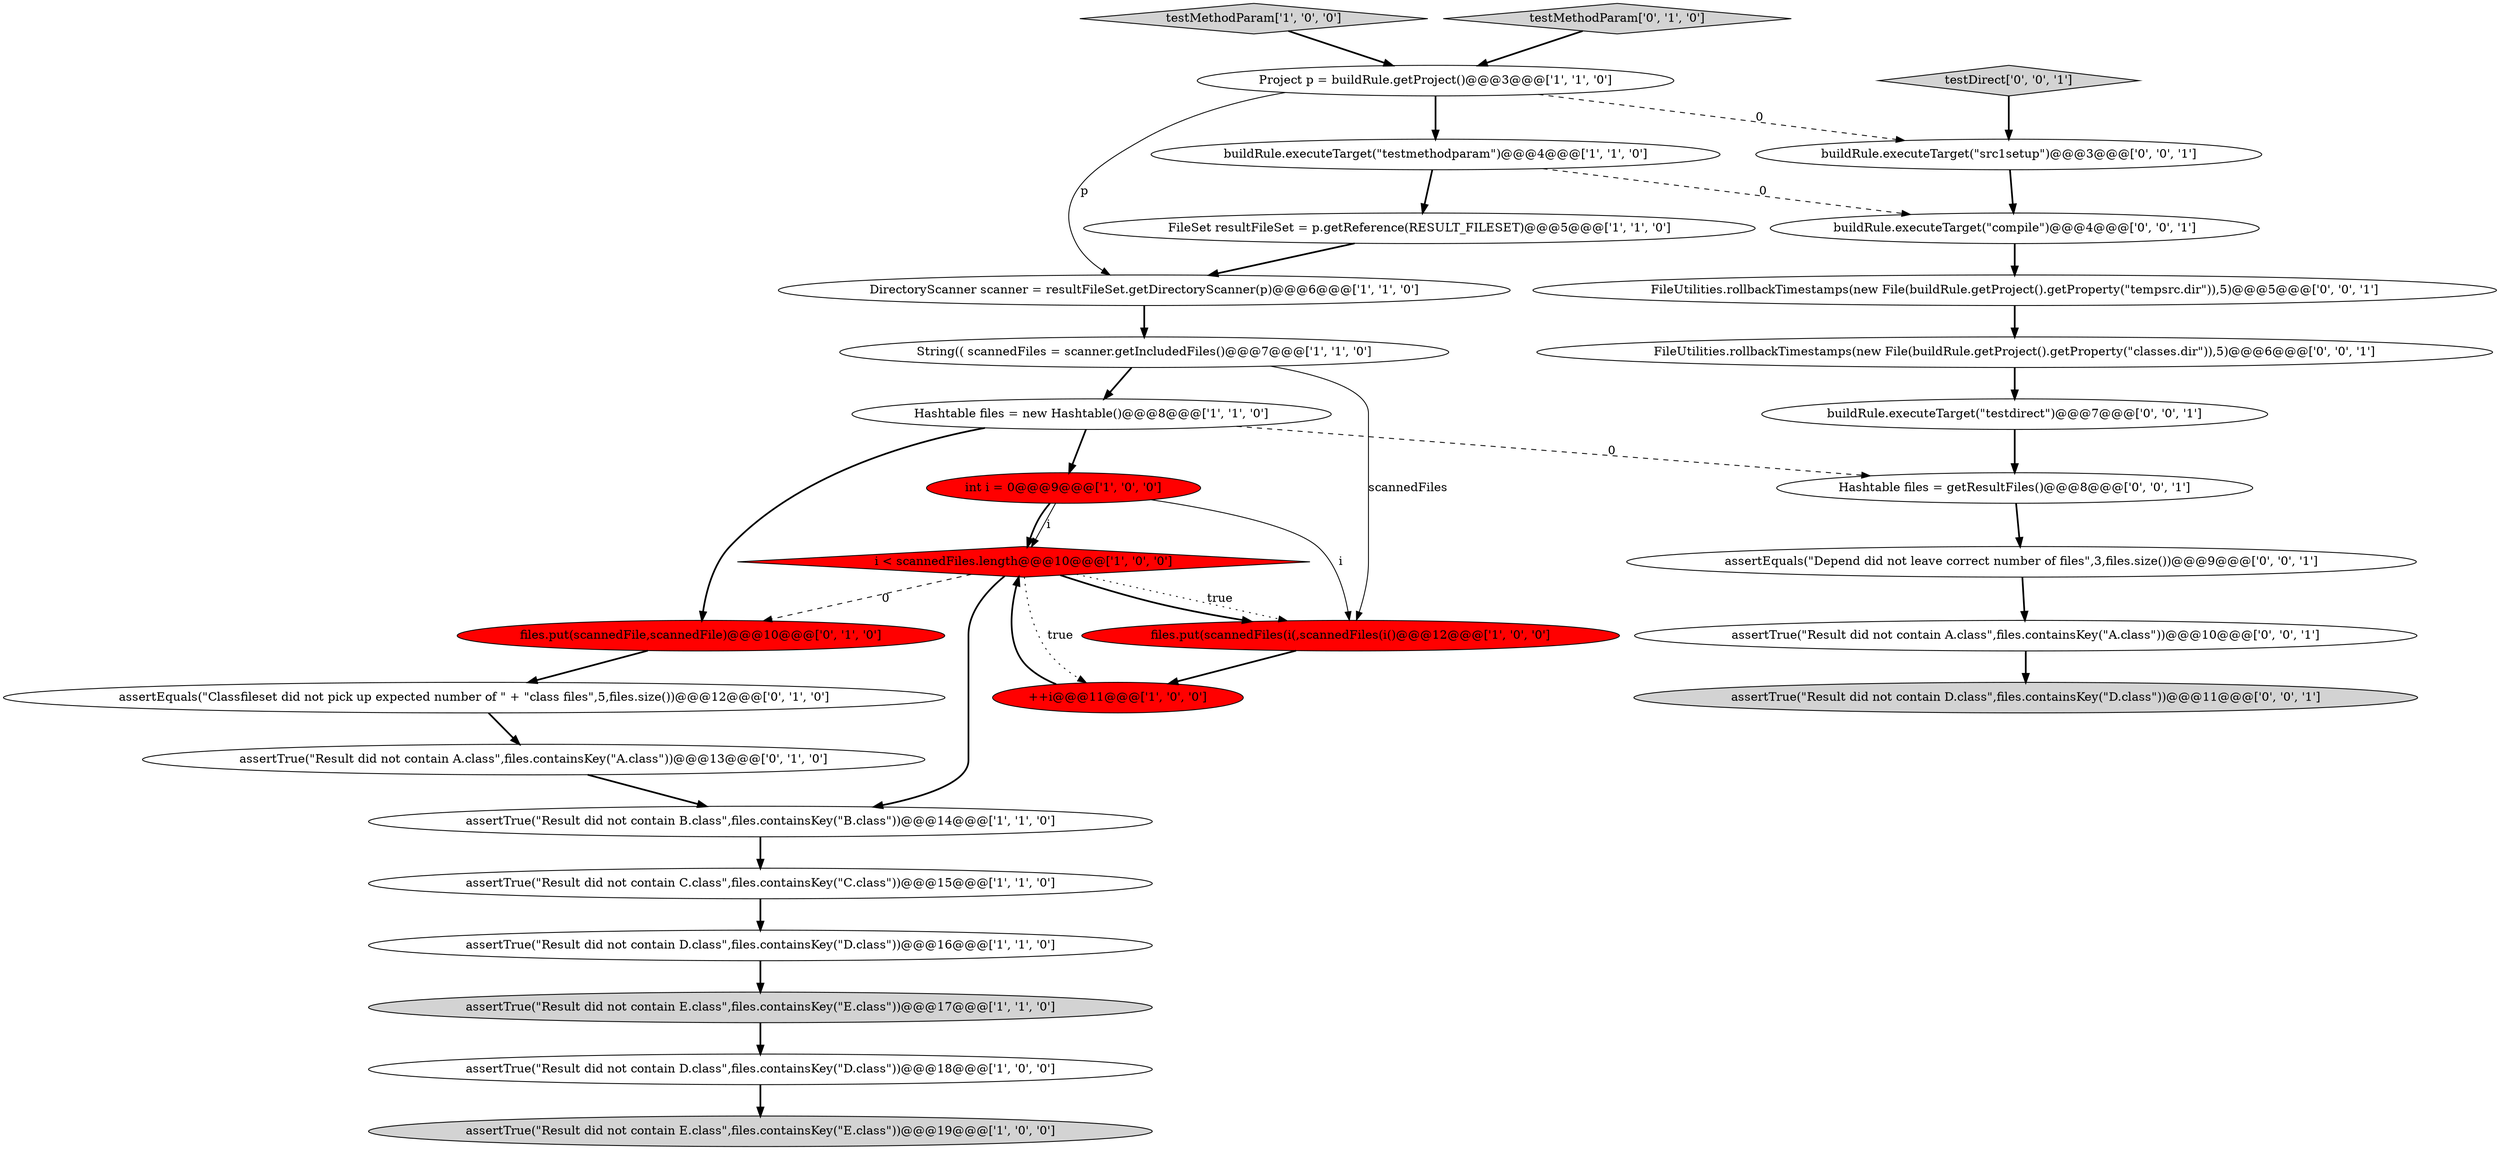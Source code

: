 digraph {
15 [style = filled, label = "i < scannedFiles.length@@@10@@@['1', '0', '0']", fillcolor = red, shape = diamond image = "AAA1AAABBB1BBB"];
9 [style = filled, label = "DirectoryScanner scanner = resultFileSet.getDirectoryScanner(p)@@@6@@@['1', '1', '0']", fillcolor = white, shape = ellipse image = "AAA0AAABBB1BBB"];
30 [style = filled, label = "assertEquals(\"Depend did not leave correct number of files\",3,files.size())@@@9@@@['0', '0', '1']", fillcolor = white, shape = ellipse image = "AAA0AAABBB3BBB"];
0 [style = filled, label = "buildRule.executeTarget(\"testmethodparam\")@@@4@@@['1', '1', '0']", fillcolor = white, shape = ellipse image = "AAA0AAABBB1BBB"];
6 [style = filled, label = "Hashtable files = new Hashtable()@@@8@@@['1', '1', '0']", fillcolor = white, shape = ellipse image = "AAA0AAABBB1BBB"];
8 [style = filled, label = "files.put(scannedFiles(i(,scannedFiles(i()@@@12@@@['1', '0', '0']", fillcolor = red, shape = ellipse image = "AAA1AAABBB1BBB"];
27 [style = filled, label = "FileUtilities.rollbackTimestamps(new File(buildRule.getProject().getProperty(\"classes.dir\")),5)@@@6@@@['0', '0', '1']", fillcolor = white, shape = ellipse image = "AAA0AAABBB3BBB"];
29 [style = filled, label = "assertTrue(\"Result did not contain D.class\",files.containsKey(\"D.class\"))@@@11@@@['0', '0', '1']", fillcolor = lightgray, shape = ellipse image = "AAA0AAABBB3BBB"];
12 [style = filled, label = "assertTrue(\"Result did not contain D.class\",files.containsKey(\"D.class\"))@@@18@@@['1', '0', '0']", fillcolor = white, shape = ellipse image = "AAA0AAABBB1BBB"];
21 [style = filled, label = "FileUtilities.rollbackTimestamps(new File(buildRule.getProject().getProperty(\"tempsrc.dir\")),5)@@@5@@@['0', '0', '1']", fillcolor = white, shape = ellipse image = "AAA0AAABBB3BBB"];
20 [style = filled, label = "assertEquals(\"Classfileset did not pick up expected number of \" + \"class files\",5,files.size())@@@12@@@['0', '1', '0']", fillcolor = white, shape = ellipse image = "AAA0AAABBB2BBB"];
17 [style = filled, label = "assertTrue(\"Result did not contain A.class\",files.containsKey(\"A.class\"))@@@13@@@['0', '1', '0']", fillcolor = white, shape = ellipse image = "AAA0AAABBB2BBB"];
13 [style = filled, label = "testMethodParam['1', '0', '0']", fillcolor = lightgray, shape = diamond image = "AAA0AAABBB1BBB"];
3 [style = filled, label = "int i = 0@@@9@@@['1', '0', '0']", fillcolor = red, shape = ellipse image = "AAA1AAABBB1BBB"];
11 [style = filled, label = "assertTrue(\"Result did not contain D.class\",files.containsKey(\"D.class\"))@@@16@@@['1', '1', '0']", fillcolor = white, shape = ellipse image = "AAA0AAABBB1BBB"];
19 [style = filled, label = "files.put(scannedFile,scannedFile)@@@10@@@['0', '1', '0']", fillcolor = red, shape = ellipse image = "AAA1AAABBB2BBB"];
5 [style = filled, label = "assertTrue(\"Result did not contain C.class\",files.containsKey(\"C.class\"))@@@15@@@['1', '1', '0']", fillcolor = white, shape = ellipse image = "AAA0AAABBB1BBB"];
18 [style = filled, label = "testMethodParam['0', '1', '0']", fillcolor = lightgray, shape = diamond image = "AAA0AAABBB2BBB"];
10 [style = filled, label = "assertTrue(\"Result did not contain B.class\",files.containsKey(\"B.class\"))@@@14@@@['1', '1', '0']", fillcolor = white, shape = ellipse image = "AAA0AAABBB1BBB"];
7 [style = filled, label = "FileSet resultFileSet = p.getReference(RESULT_FILESET)@@@5@@@['1', '1', '0']", fillcolor = white, shape = ellipse image = "AAA0AAABBB1BBB"];
25 [style = filled, label = "buildRule.executeTarget(\"src1setup\")@@@3@@@['0', '0', '1']", fillcolor = white, shape = ellipse image = "AAA0AAABBB3BBB"];
14 [style = filled, label = "assertTrue(\"Result did not contain E.class\",files.containsKey(\"E.class\"))@@@19@@@['1', '0', '0']", fillcolor = lightgray, shape = ellipse image = "AAA0AAABBB1BBB"];
23 [style = filled, label = "testDirect['0', '0', '1']", fillcolor = lightgray, shape = diamond image = "AAA0AAABBB3BBB"];
2 [style = filled, label = "Project p = buildRule.getProject()@@@3@@@['1', '1', '0']", fillcolor = white, shape = ellipse image = "AAA0AAABBB1BBB"];
24 [style = filled, label = "buildRule.executeTarget(\"compile\")@@@4@@@['0', '0', '1']", fillcolor = white, shape = ellipse image = "AAA0AAABBB3BBB"];
16 [style = filled, label = "++i@@@11@@@['1', '0', '0']", fillcolor = red, shape = ellipse image = "AAA1AAABBB1BBB"];
22 [style = filled, label = "assertTrue(\"Result did not contain A.class\",files.containsKey(\"A.class\"))@@@10@@@['0', '0', '1']", fillcolor = white, shape = ellipse image = "AAA0AAABBB3BBB"];
28 [style = filled, label = "buildRule.executeTarget(\"testdirect\")@@@7@@@['0', '0', '1']", fillcolor = white, shape = ellipse image = "AAA0AAABBB3BBB"];
26 [style = filled, label = "Hashtable files = getResultFiles()@@@8@@@['0', '0', '1']", fillcolor = white, shape = ellipse image = "AAA0AAABBB3BBB"];
1 [style = filled, label = "String(( scannedFiles = scanner.getIncludedFiles()@@@7@@@['1', '1', '0']", fillcolor = white, shape = ellipse image = "AAA0AAABBB1BBB"];
4 [style = filled, label = "assertTrue(\"Result did not contain E.class\",files.containsKey(\"E.class\"))@@@17@@@['1', '1', '0']", fillcolor = lightgray, shape = ellipse image = "AAA0AAABBB1BBB"];
17->10 [style = bold, label=""];
6->3 [style = bold, label=""];
16->15 [style = bold, label=""];
8->16 [style = bold, label=""];
23->25 [style = bold, label=""];
15->10 [style = bold, label=""];
20->17 [style = bold, label=""];
30->22 [style = bold, label=""];
21->27 [style = bold, label=""];
3->8 [style = solid, label="i"];
19->20 [style = bold, label=""];
27->28 [style = bold, label=""];
11->4 [style = bold, label=""];
22->29 [style = bold, label=""];
3->15 [style = solid, label="i"];
28->26 [style = bold, label=""];
3->15 [style = bold, label=""];
6->19 [style = bold, label=""];
15->19 [style = dashed, label="0"];
18->2 [style = bold, label=""];
15->16 [style = dotted, label="true"];
0->7 [style = bold, label=""];
26->30 [style = bold, label=""];
7->9 [style = bold, label=""];
25->24 [style = bold, label=""];
2->0 [style = bold, label=""];
1->6 [style = bold, label=""];
10->5 [style = bold, label=""];
15->8 [style = dotted, label="true"];
24->21 [style = bold, label=""];
1->8 [style = solid, label="scannedFiles"];
6->26 [style = dashed, label="0"];
12->14 [style = bold, label=""];
2->25 [style = dashed, label="0"];
2->9 [style = solid, label="p"];
4->12 [style = bold, label=""];
0->24 [style = dashed, label="0"];
5->11 [style = bold, label=""];
9->1 [style = bold, label=""];
15->8 [style = bold, label=""];
13->2 [style = bold, label=""];
}
